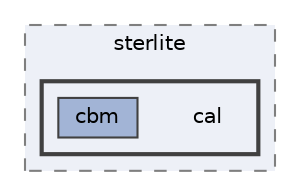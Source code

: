 digraph "repository/cbm/src/main/java/com/sterlite/cal"
{
 // LATEX_PDF_SIZE
  bgcolor="transparent";
  edge [fontname=Helvetica,fontsize=10,labelfontname=Helvetica,labelfontsize=10];
  node [fontname=Helvetica,fontsize=10,shape=box,height=0.2,width=0.4];
  compound=true
  subgraph clusterdir_d38190bc77779ad37581ea8268a9062c {
    graph [ bgcolor="#edf0f7", pencolor="grey50", label="sterlite", fontname=Helvetica,fontsize=10 style="filled,dashed", URL="dir_d38190bc77779ad37581ea8268a9062c.html",tooltip=""]
  subgraph clusterdir_2061bb8a3d159f78889d3768347555ce {
    graph [ bgcolor="#edf0f7", pencolor="grey25", label="", fontname=Helvetica,fontsize=10 style="filled,bold", URL="dir_2061bb8a3d159f78889d3768347555ce.html",tooltip=""]
    dir_2061bb8a3d159f78889d3768347555ce [shape=plaintext, label="cal"];
  dir_24a66cfe2b63f447342d1eafaa32c778 [label="cbm", fillcolor="#a2b4d6", color="grey25", style="filled", URL="dir_24a66cfe2b63f447342d1eafaa32c778.html",tooltip=""];
  }
  }
}
